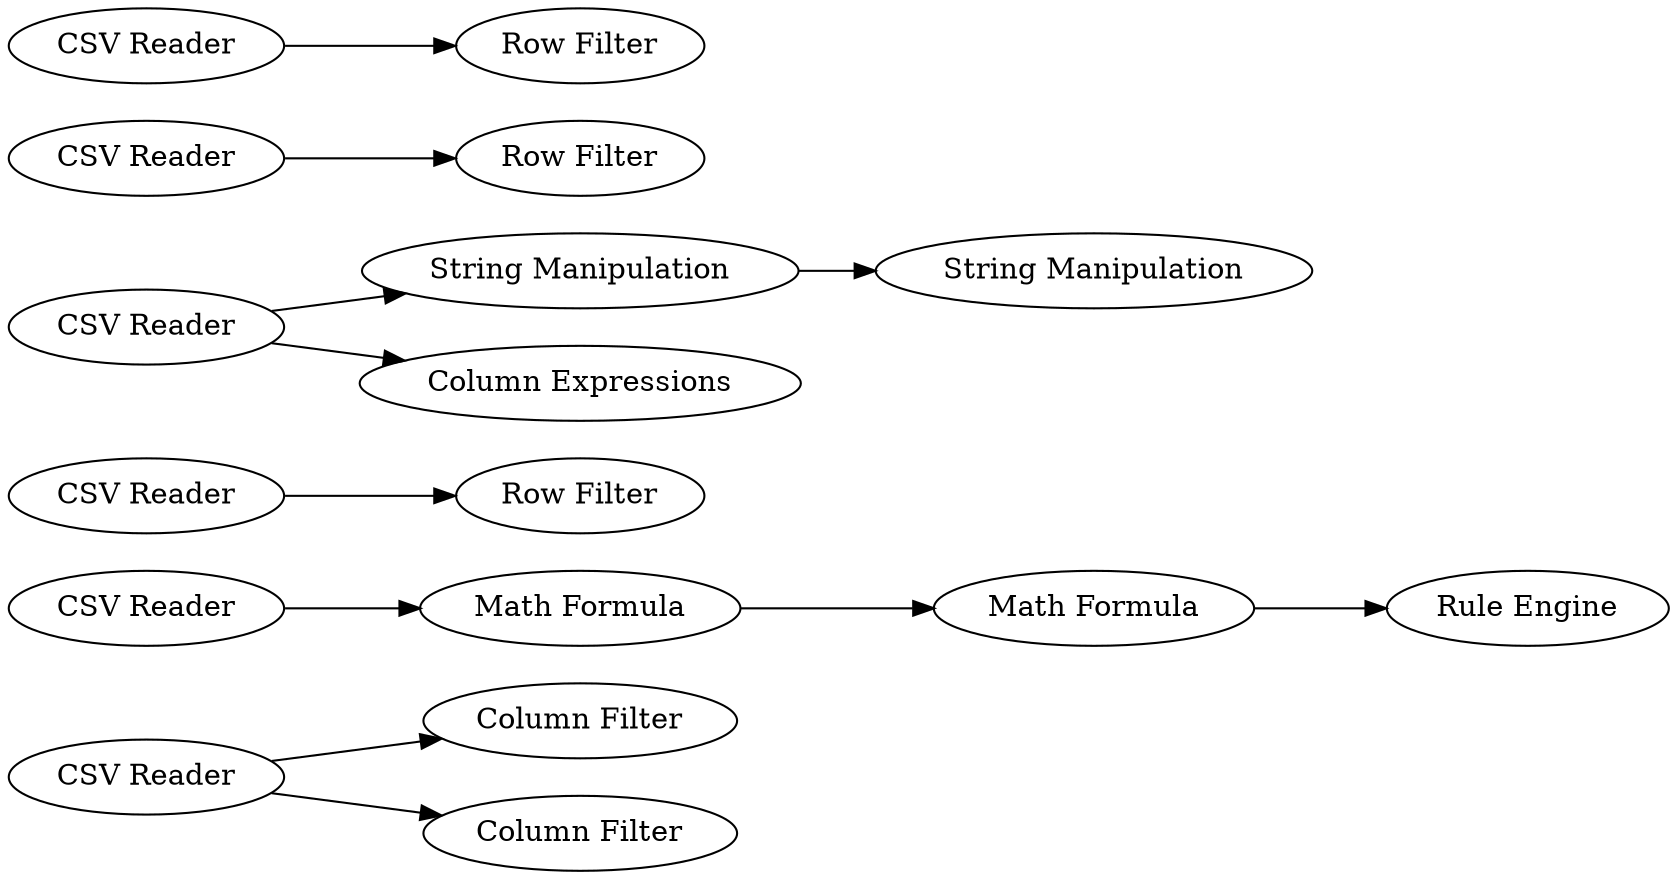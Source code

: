 digraph {
	12 -> 10
	20 -> 21
	1 -> 4
	18 -> 19
	19 -> 20
	17 -> 14
	17 -> 16
	14 -> 15
	2 -> 5
	12 -> 11
	3 -> 6
	5 [label="Row Filter"]
	16 [label="Column Expressions"]
	20 [label="Math Formula"]
	1 [label="CSV Reader"]
	11 [label="Column Filter"]
	4 [label="Row Filter"]
	18 [label="CSV Reader"]
	21 [label="Rule Engine"]
	10 [label="Column Filter"]
	6 [label="Row Filter"]
	15 [label="String Manipulation"]
	14 [label="String Manipulation"]
	17 [label="CSV Reader"]
	3 [label="CSV Reader"]
	2 [label="CSV Reader"]
	12 [label="CSV Reader"]
	19 [label="Math Formula"]
	rankdir=LR
}
